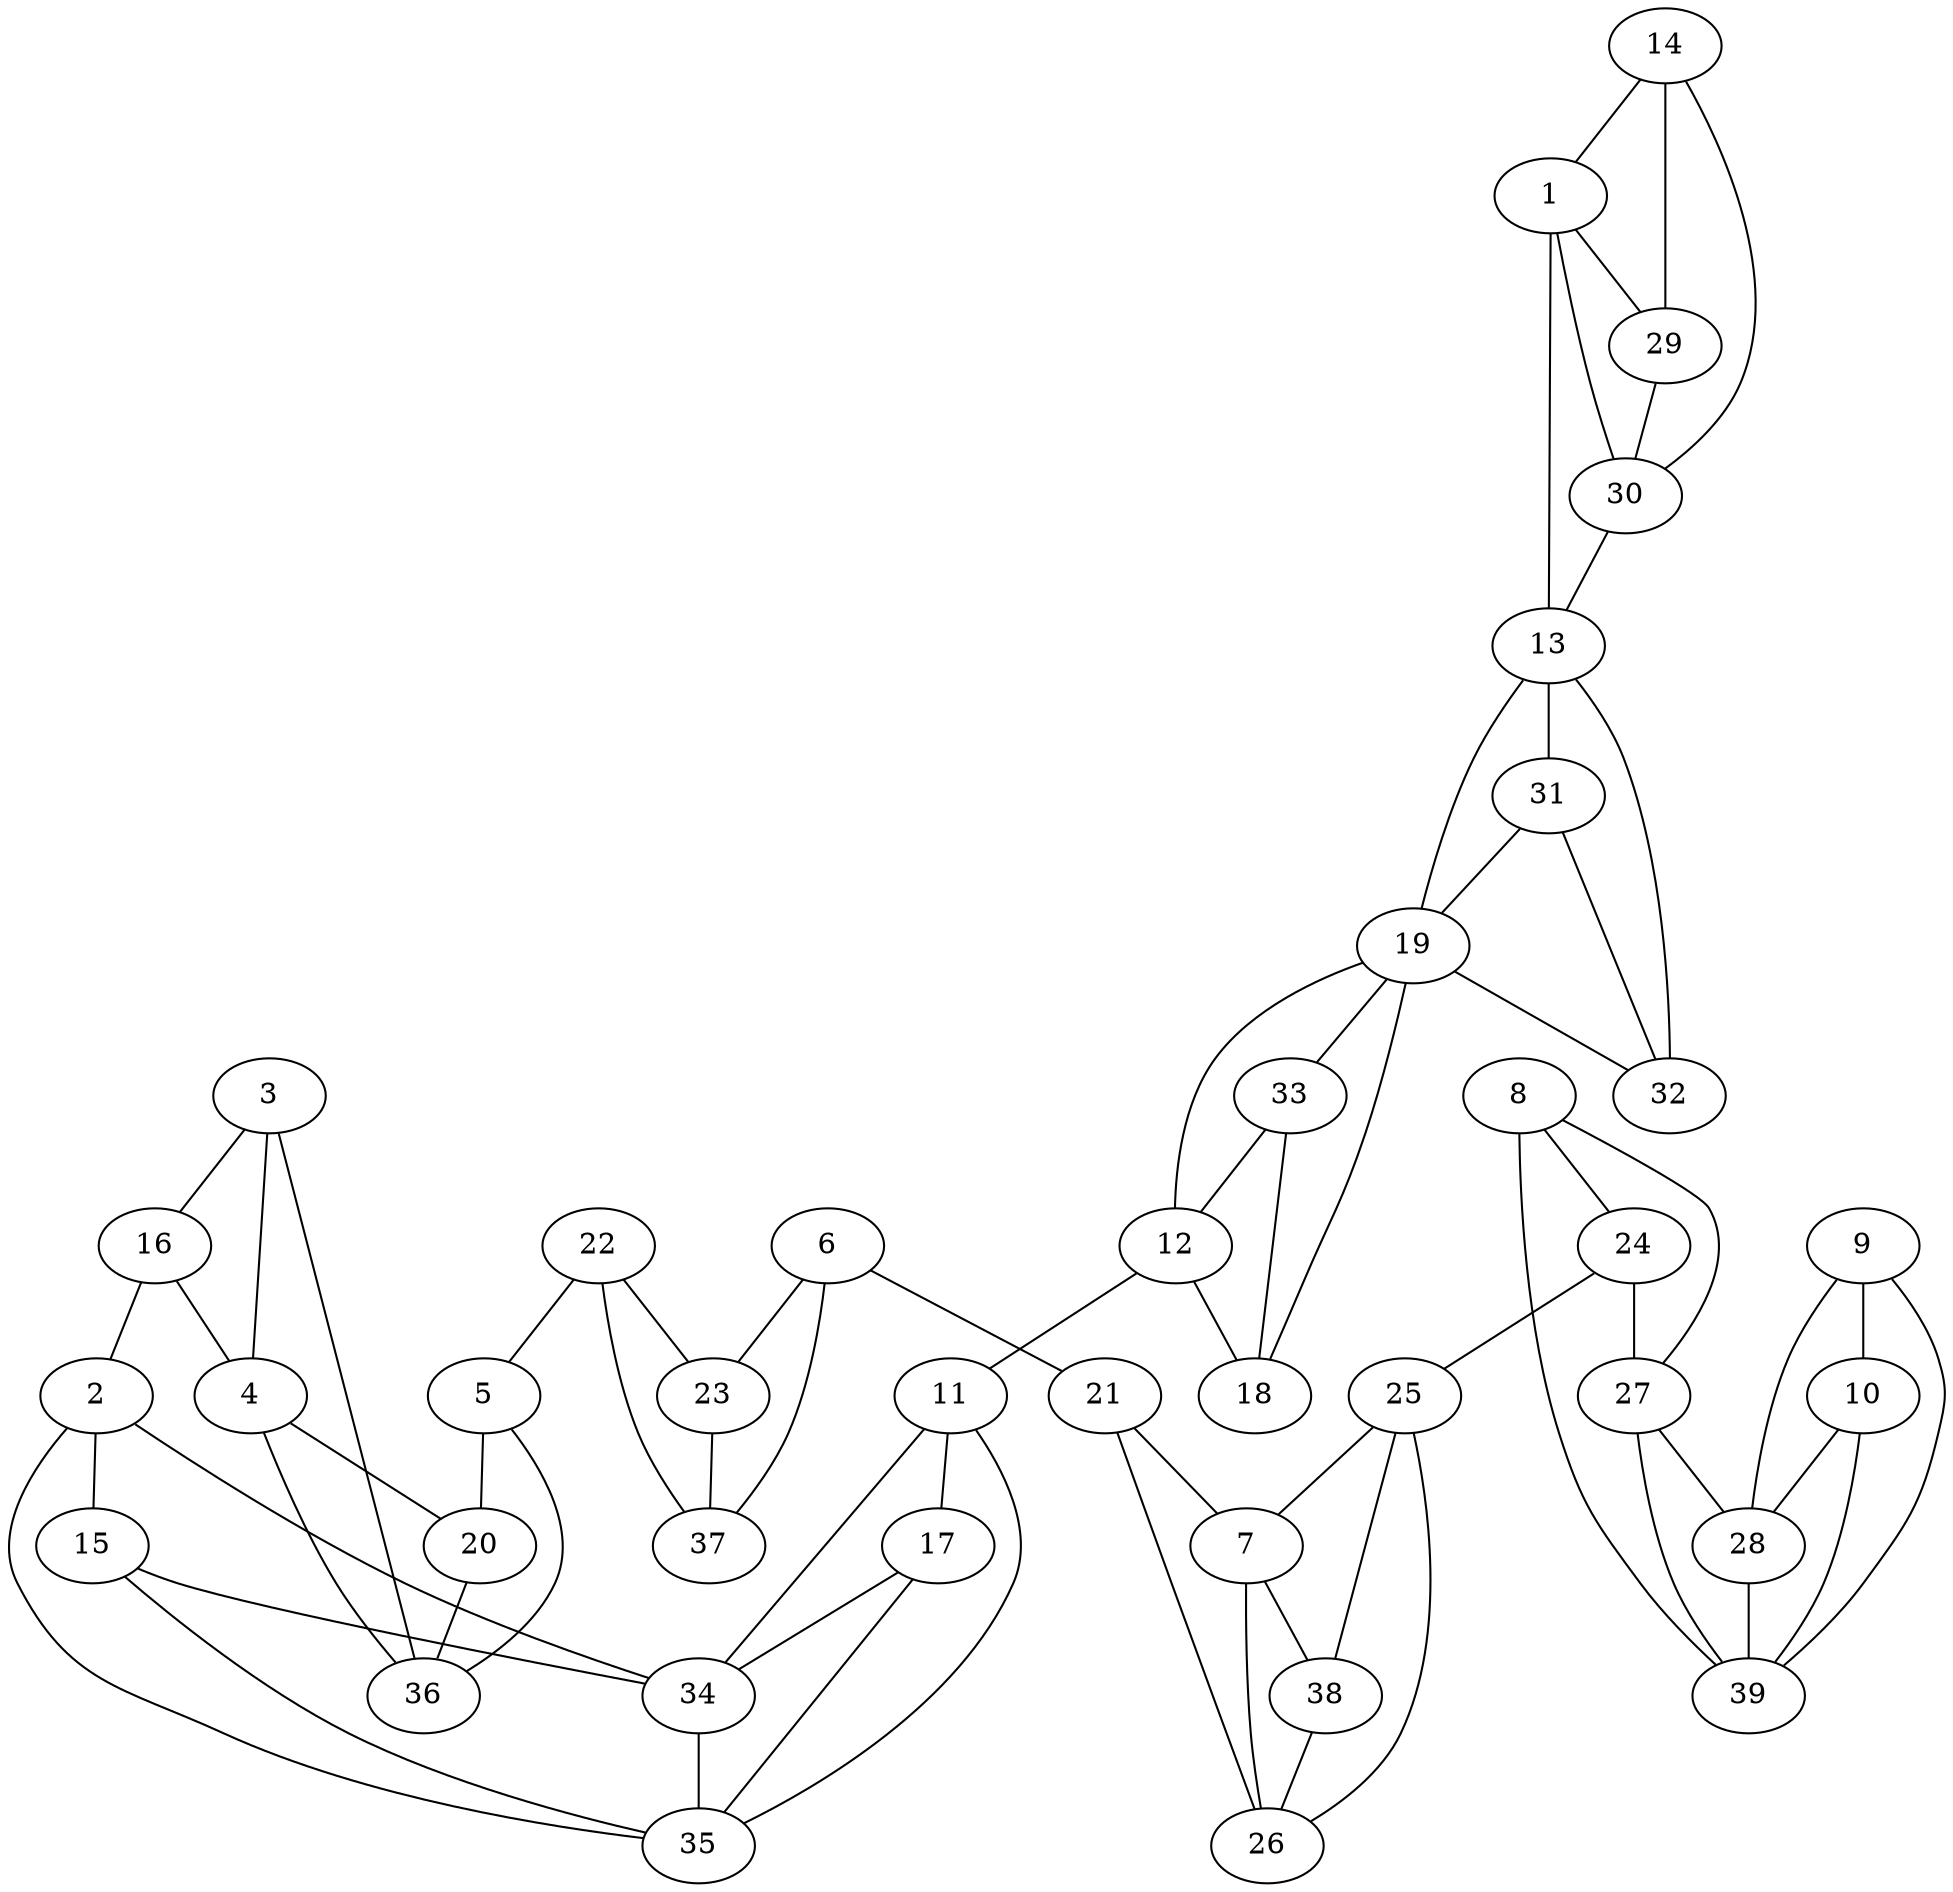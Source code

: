 graph pdb1glv {
	1	 [aaLength=11,
		sequence=SSFAMLLEAQR,
		type=0];
	13	 [aaLength=5,
		sequence=ELHYM,
		type=1];
	1 -- 13	 [distance0="14.0",
		frequency=1,
		type0=3];
	29	 [aaLength=4,
		sequence=PIAN,
		type=2];
	1 -- 29	 [distance0="10.0",
		frequency=1,
		type0=2];
	30	 [aaLength=4,
		sequence=NIKK,
		type=2];
	1 -- 30	 [distance0="5.0",
		frequency=1,
		type0=1];
	2	 [aaLength=15,
		sequence=TEFIYATYILERAEE,
		type=0];
	15	 [aaLength=5,
		sequence=VILMR,
		type=1];
	2 -- 15	 [distance0="11.0",
		frequency=1,
		type0=1];
	34	 [aaLength=4,
		sequence=PLAD,
		type=2];
	2 -- 34	 [distance0="17.0",
		frequency=1,
		type0=3];
	35	 [aaLength=4,
		sequence=LADL,
		type=2];
	2 -- 35	 [distance0="16.0",
		frequency=1,
		type0=2];
	3	 [aaLength=6,
		sequence=PQSLRD,
		type=0];
	4	 [aaLength=4,
		sequence=FTAW,
		type=0];
	3 -- 4	 [distance0="11.0",
		distance1="0.0",
		frequency=2,
		type0=2,
		type1=4];
	16	 [aaLength=3,
		sequence=LIV,
		type=1];
	3 -- 16	 [distance0="5.0",
		frequency=1,
		type0=1];
	36	 [aaLength=4,
		sequence=FSDL,
		type=2];
	3 -- 36	 [distance0="15.0",
		frequency=1,
		type0=3];
	20	 [aaLength=4,
		sequence=TLVT,
		type=1];
	4 -- 20	 [distance0="11.0",
		frequency=1,
		type0=3];
	4 -- 36	 [distance0="4.0",
		distance1="0.0",
		frequency=2,
		type0=1,
		type1=5];
	5	 [aaLength=11,
		sequence=KAQLKAFWEKH,
		type=0];
	5 -- 20	 [distance0="6.0",
		frequency=1,
		type0=1];
	5 -- 36	 [distance0="13.0",
		frequency=1,
		type0=3];
	6	 [aaLength=8,
		sequence=LGVIAETL,
		type=0];
	21	 [aaLength=5,
		sequence=CMAQN,
		type=1];
	6 -- 21	 [distance0="15.0",
		distance1="0.0",
		frequency=2,
		type0=3,
		type1=4];
	23	 [aaLength=3,
		sequence=FRV,
		type=1];
	6 -- 23	 [distance0="9.0",
		frequency=1,
		type0=2];
	37	 [aaLength=4,
		sequence=KEGD,
		type=2];
	6 -- 37	 [distance0="6.0",
		frequency=1,
		type0=1];
	7	 [aaLength=5,
		sequence=PAIKD,
		type=0];
	26	 [aaLength=7,
		sequence=DKRVLVV,
		type=1];
	7 -- 26	 [distance0="6.0",
		distance1="0.0",
		frequency=2,
		type0=1,
		type1=4];
	38	 [aaLength=4,
		sequence=VDGE,
		type=2];
	7 -- 38	 [distance0="12.0",
		frequency=1,
		type0=3];
	8	 [aaLength=16,
		sequence=LKEKGLIFVGLDIIGD,
		type=0];
	24	 [aaLength=4,
		sequence=RQIG,
		type=1];
	8 -- 24	 [distance0="6.0",
		frequency=1,
		type0=1];
	27	 [aaLength=7,
		sequence=INVTSPT,
		type=1];
	8 -- 27	 [distance0="20.0",
		distance1="0.0",
		frequency=2,
		type0=2,
		type1=4];
	39	 [aaLength=4,
		sequence=TCIR,
		type=2];
	8 -- 39	 [distance0="26.0",
		frequency=1,
		type0=3];
	9	 [aaLength=7,
		sequence=GMLMDAI,
		type=0];
	10	 [aaLength=14,
		sequence=QQQ,
		type=0];
	9 -- 10	 [distance0="11.0",
		distance1="0.0",
		frequency=2,
		type0=1,
		type1=4];
	28	 [aaLength=6,
		sequence=REIEAE,
		type=1];
	9 -- 28	 [distance0="12.0",
		frequency=1,
		type0=2];
	9 -- 39	 [distance0="15.0",
		frequency=1,
		type0=3];
	10 -- 28	 [distance0="23.0",
		frequency=1,
		type0=2];
	10 -- 39	 [distance0="26.0",
		frequency=1,
		type0=3];
	11	 [aaLength=10,
		sequence=FSFVGEQDLP,
		type=1];
	17	 [aaLength=10,
		sequence=FSFVGEQDLP,
		type=1];
	11 -- 17	 [distance0="0.0",
		frequency=1,
		type0=5];
	11 -- 34	 [distance0="9.0",
		frequency=1,
		type0=2];
	11 -- 35	 [distance0="10.0",
		frequency=1,
		type0=3];
	12	 [aaLength=11,
		sequence=EARAHTRTLNV,
		type=1];
	12 -- 11	 [distance0="0.0",
		frequency=1,
		type0=4];
	18	 [aaLength=11,
		sequence=EARAHTRTLNV,
		type=1];
	12 -- 18	 [distance0="0.0",
		frequency=1,
		type0=1];
	19	 [aaLength=4,
		sequence=LYLI,
		type=1];
	12 -- 19	 [distance0="6.0",
		frequency=1,
		type0=3];
	13 -- 19	 [distance0="9.0",
		frequency=1,
		type0=3];
	31	 [aaLength=4,
		sequence=EMGD,
		type=2];
	13 -- 31	 [distance0="5.0",
		distance1="0.0",
		frequency=2,
		type0=1,
		type1=5];
	32	 [aaLength=4,
		sequence=MGDL,
		type=2];
	13 -- 32	 [distance0="6.0",
		frequency=1,
		type0=2];
	14	 [aaLength=6,
		sequence=KLGIVM,
		type=1];
	14 -- 1	 [distance0="17.0",
		frequency=1,
		type0=3];
	14 -- 29	 [distance0="7.0",
		distance1="0.0",
		frequency=2,
		type0=1,
		type1=4];
	14 -- 30	 [distance0="12.0",
		frequency=1,
		type0=2];
	15 -- 34	 [distance0="6.0",
		frequency=1,
		type0=2];
	15 -- 35	 [distance0="5.0",
		frequency=1,
		type0=1];
	16 -- 2	 [distance0="18.0",
		frequency=1,
		type0=3];
	16 -- 4	 [distance0="16.0",
		frequency=1,
		type0=2];
	17 -- 34	 [distance0="9.0",
		distance1="0.0",
		frequency=2,
		type0=2,
		type1=5];
	17 -- 35	 [distance0="10.0",
		frequency=1,
		type0=3];
	18 -- 19	 [distance0="6.0",
		frequency=1,
		type0=3];
	33	 [aaLength=4,
		sequence=INGE,
		type=2];
	18 -- 33	 [distance0="3.0",
		frequency=1,
		type0=2];
	19 -- 32	 [distance0="3.0",
		frequency=1,
		type0=1];
	19 -- 33	 [distance0="3.0",
		distance1="0.0",
		frequency=2,
		type0=2,
		type1=5];
	20 -- 36	 [distance0="7.0",
		frequency=1,
		type0=2];
	21 -- 7	 [distance0="7.0",
		distance1="0.0",
		frequency=2,
		type0=1,
		type1=4];
	21 -- 26	 [distance0="13.0",
		frequency=1,
		type0=2];
	22	 [aaLength=5,
		sequence=IILKP,
		type=1];
	22 -- 5	 [distance0="13.0",
		frequency=1,
		type0=1];
	22 -- 23	 [distance0="14.0",
		distance1="0.0",
		frequency=2,
		type0=2,
		type1=4];
	22 -- 37	 [distance0="17.0",
		frequency=1,
		type0=3];
	23 -- 37	 [distance0="3.0",
		distance1="0.0",
		frequency=2,
		type0=1,
		type1=5];
	25	 [aaLength=5,
		sequence=YCLAR,
		type=1];
	24 -- 25	 [distance0="22.0",
		frequency=1,
		type0=2];
	24 -- 27	 [distance0="26.0",
		frequency=1,
		type0=3];
	25 -- 7	 [distance0="19.0",
		frequency=1,
		type0=3];
	25 -- 26	 [distance0="13.0",
		frequency=1,
		type0=2];
	25 -- 38	 [distance0="7.0",
		frequency=1,
		type0=1];
	27 -- 28	 [distance0="9.0",
		frequency=1,
		type0=2];
	27 -- 39	 [distance0="6.0",
		distance1="0.0",
		frequency=2,
		type0=1,
		type1=5];
	28 -- 39	 [distance0="3.0",
		frequency=1,
		type0=1];
	29 -- 30	 [distance0="5.0",
		distance1="0.0",
		frequency=2,
		type0=1,
		type1=4];
	30 -- 13	 [distance0="0.0",
		frequency=1,
		type0=4];
	31 -- 19	 [distance0="4.0",
		frequency=1,
		type0=2];
	31 -- 32	 [distance0="1.0",
		distance1="0.0",
		frequency=2,
		type0=1,
		type1=5];
	33 -- 12	 [distance0="3.0",
		frequency=1,
		type0=1];
	34 -- 35	 [distance0="1.0",
		distance1="0.0",
		frequency=2,
		type0=1,
		type1=5];
	38 -- 26	 [distance0="6.0",
		frequency=1,
		type0=1];
}
